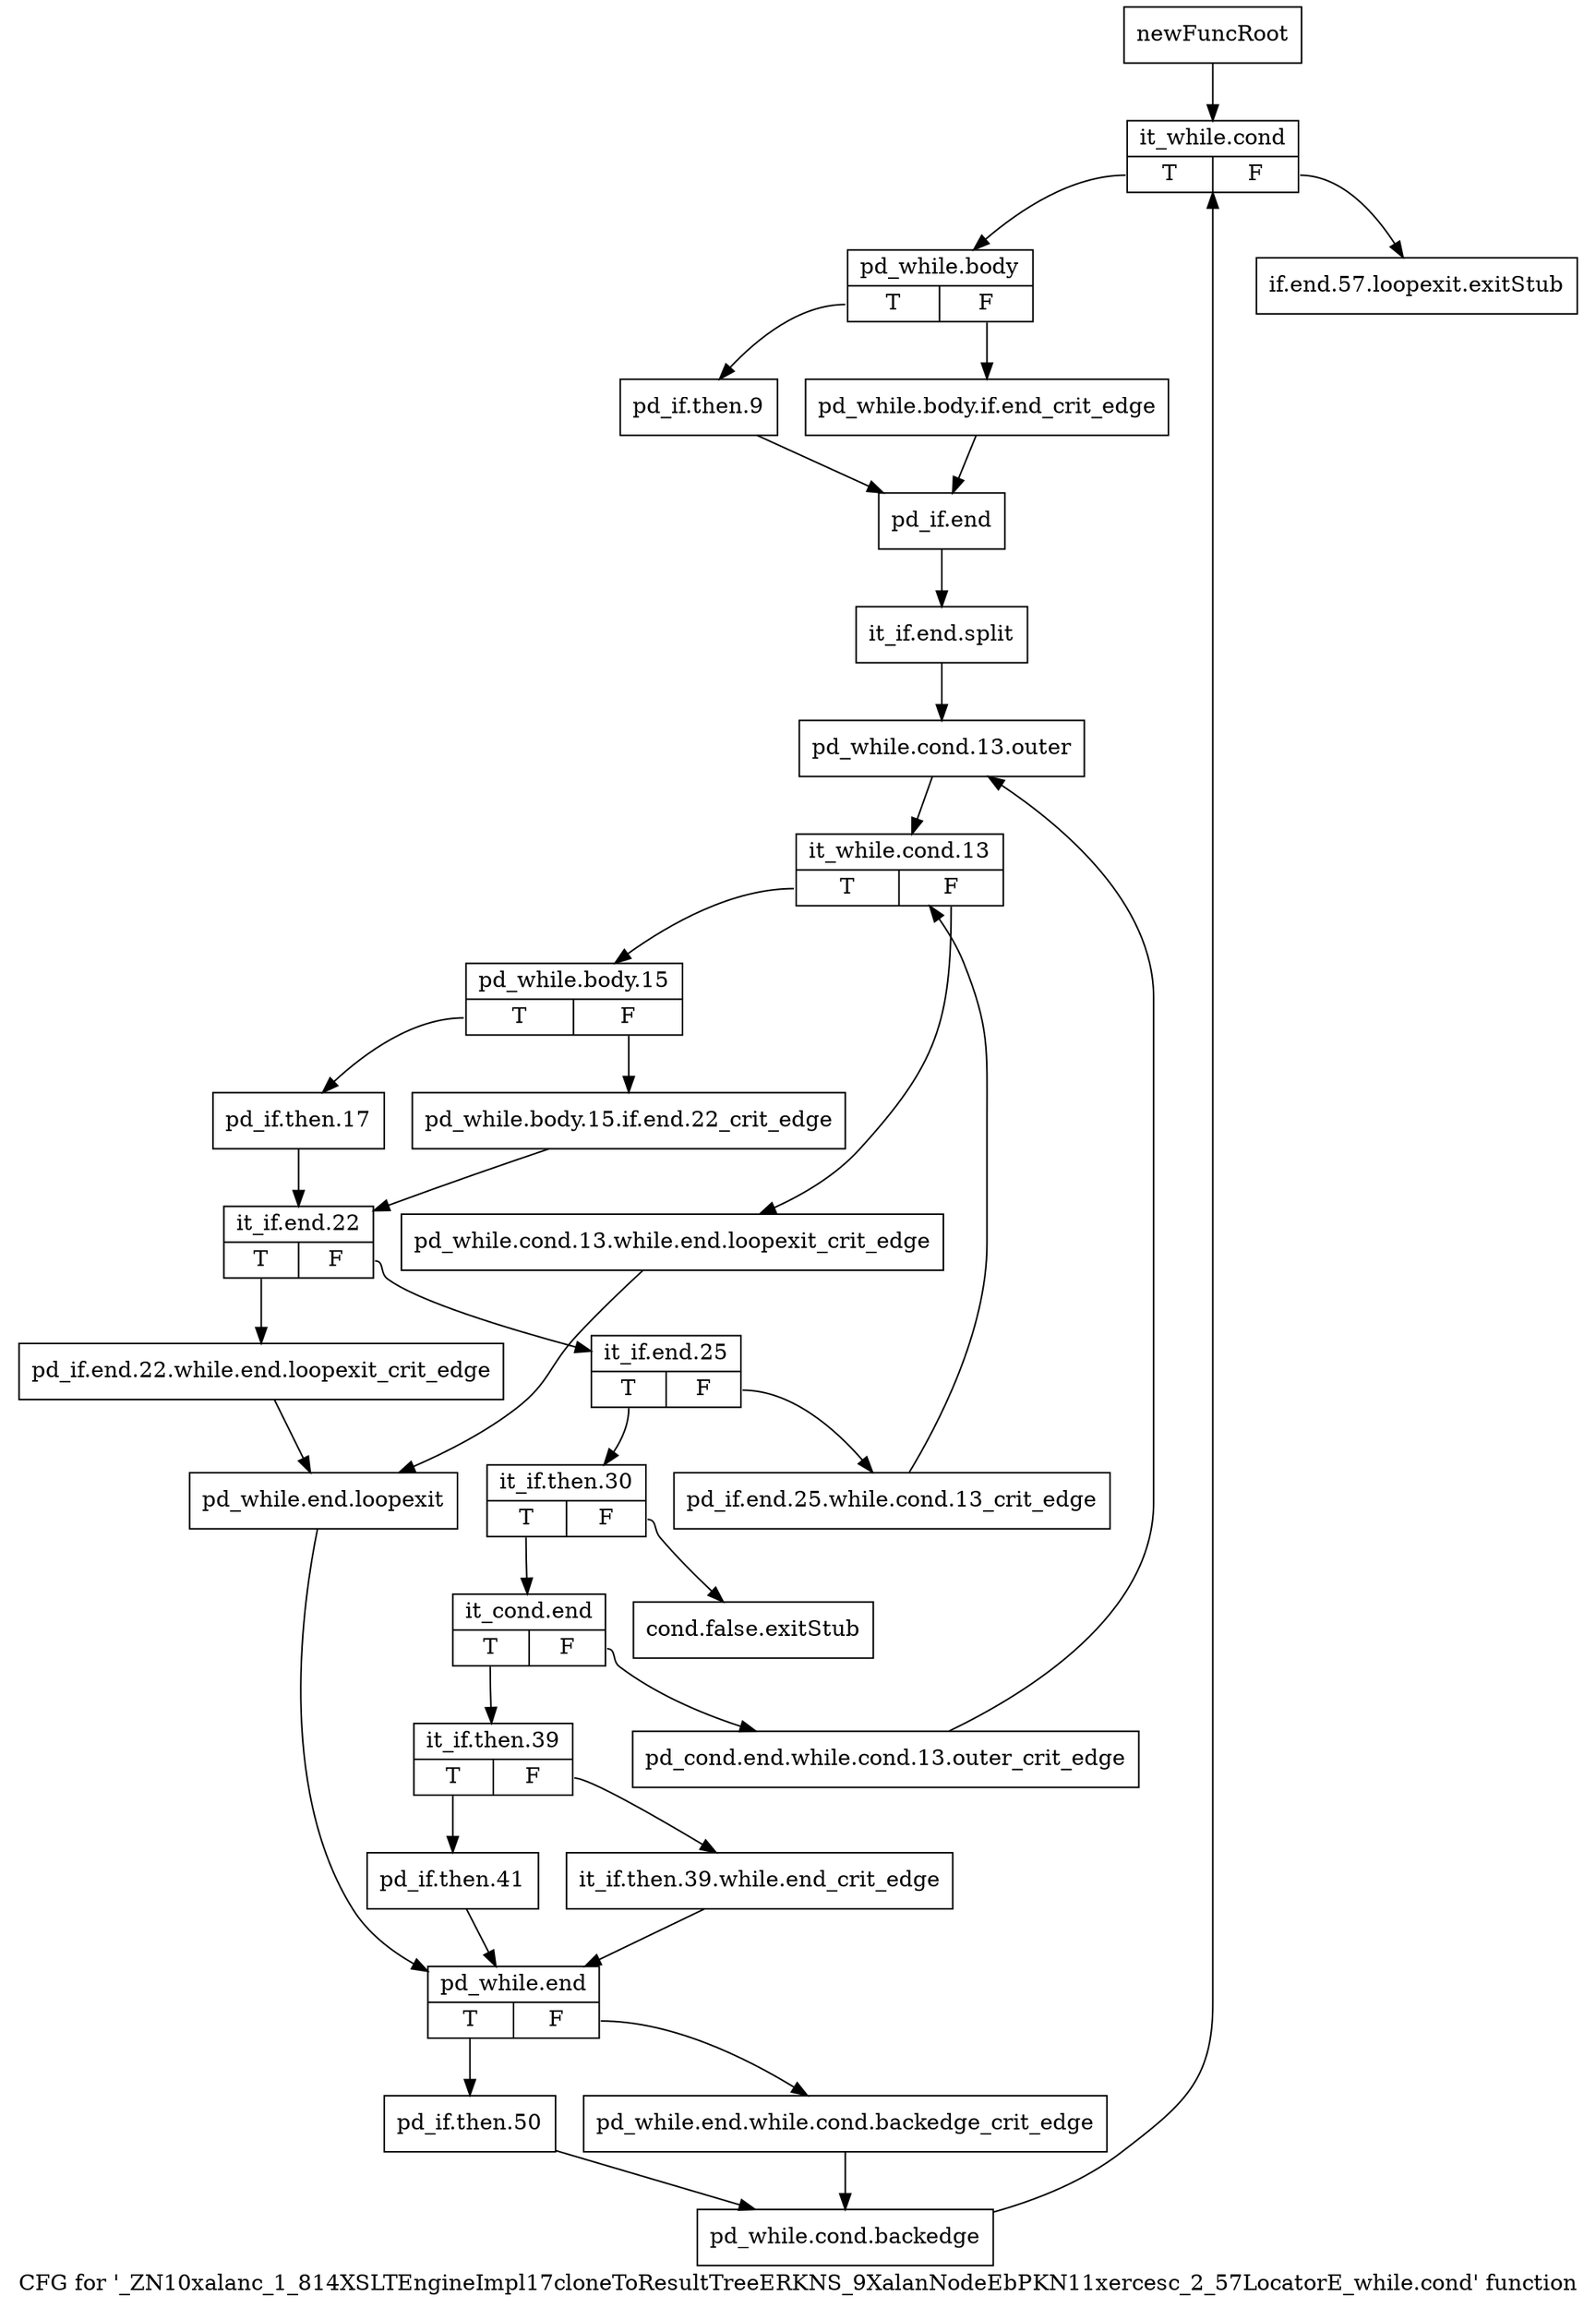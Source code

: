digraph "CFG for '_ZN10xalanc_1_814XSLTEngineImpl17cloneToResultTreeERKNS_9XalanNodeEbPKN11xercesc_2_57LocatorE_while.cond' function" {
	label="CFG for '_ZN10xalanc_1_814XSLTEngineImpl17cloneToResultTreeERKNS_9XalanNodeEbPKN11xercesc_2_57LocatorE_while.cond' function";

	Node0xa0d4630 [shape=record,label="{newFuncRoot}"];
	Node0xa0d4630 -> Node0xa0d4720;
	Node0xa0d4680 [shape=record,label="{if.end.57.loopexit.exitStub}"];
	Node0xa0d46d0 [shape=record,label="{cond.false.exitStub}"];
	Node0xa0d4720 [shape=record,label="{it_while.cond|{<s0>T|<s1>F}}"];
	Node0xa0d4720:s0 -> Node0xa0d4770;
	Node0xa0d4720:s1 -> Node0xa0d4680;
	Node0xa0d4770 [shape=record,label="{pd_while.body|{<s0>T|<s1>F}}"];
	Node0xa0d4770:s0 -> Node0xa0d4810;
	Node0xa0d4770:s1 -> Node0xa0d47c0;
	Node0xa0d47c0 [shape=record,label="{pd_while.body.if.end_crit_edge}"];
	Node0xa0d47c0 -> Node0xa0d4860;
	Node0xa0d4810 [shape=record,label="{pd_if.then.9}"];
	Node0xa0d4810 -> Node0xa0d4860;
	Node0xa0d4860 [shape=record,label="{pd_if.end}"];
	Node0xa0d4860 -> Node0xd17d130;
	Node0xd17d130 [shape=record,label="{it_if.end.split}"];
	Node0xd17d130 -> Node0xa0d48b0;
	Node0xa0d48b0 [shape=record,label="{pd_while.cond.13.outer}"];
	Node0xa0d48b0 -> Node0xa0d4900;
	Node0xa0d4900 [shape=record,label="{it_while.cond.13|{<s0>T|<s1>F}}"];
	Node0xa0d4900:s0 -> Node0xa0d49a0;
	Node0xa0d4900:s1 -> Node0xa0d4950;
	Node0xa0d4950 [shape=record,label="{pd_while.cond.13.while.end.loopexit_crit_edge}"];
	Node0xa0d4950 -> Node0xa0d4db0;
	Node0xa0d49a0 [shape=record,label="{pd_while.body.15|{<s0>T|<s1>F}}"];
	Node0xa0d49a0:s0 -> Node0xa0d4a40;
	Node0xa0d49a0:s1 -> Node0xa0d49f0;
	Node0xa0d49f0 [shape=record,label="{pd_while.body.15.if.end.22_crit_edge}"];
	Node0xa0d49f0 -> Node0xa0d4a90;
	Node0xa0d4a40 [shape=record,label="{pd_if.then.17}"];
	Node0xa0d4a40 -> Node0xa0d4a90;
	Node0xa0d4a90 [shape=record,label="{it_if.end.22|{<s0>T|<s1>F}}"];
	Node0xa0d4a90:s0 -> Node0xa0d4d60;
	Node0xa0d4a90:s1 -> Node0xa0d4ae0;
	Node0xa0d4ae0 [shape=record,label="{it_if.end.25|{<s0>T|<s1>F}}"];
	Node0xa0d4ae0:s0 -> Node0xa0d4b80;
	Node0xa0d4ae0:s1 -> Node0xa0d4b30;
	Node0xa0d4b30 [shape=record,label="{pd_if.end.25.while.cond.13_crit_edge}"];
	Node0xa0d4b30 -> Node0xa0d4900;
	Node0xa0d4b80 [shape=record,label="{it_if.then.30|{<s0>T|<s1>F}}"];
	Node0xa0d4b80:s0 -> Node0xa0d4bd0;
	Node0xa0d4b80:s1 -> Node0xa0d46d0;
	Node0xa0d4bd0 [shape=record,label="{it_cond.end|{<s0>T|<s1>F}}"];
	Node0xa0d4bd0:s0 -> Node0xa0d4c70;
	Node0xa0d4bd0:s1 -> Node0xa0d4c20;
	Node0xa0d4c20 [shape=record,label="{pd_cond.end.while.cond.13.outer_crit_edge}"];
	Node0xa0d4c20 -> Node0xa0d48b0;
	Node0xa0d4c70 [shape=record,label="{it_if.then.39|{<s0>T|<s1>F}}"];
	Node0xa0d4c70:s0 -> Node0xa0d4d10;
	Node0xa0d4c70:s1 -> Node0xa0d4cc0;
	Node0xa0d4cc0 [shape=record,label="{it_if.then.39.while.end_crit_edge}"];
	Node0xa0d4cc0 -> Node0xa0d4e00;
	Node0xa0d4d10 [shape=record,label="{pd_if.then.41}"];
	Node0xa0d4d10 -> Node0xa0d4e00;
	Node0xa0d4d60 [shape=record,label="{pd_if.end.22.while.end.loopexit_crit_edge}"];
	Node0xa0d4d60 -> Node0xa0d4db0;
	Node0xa0d4db0 [shape=record,label="{pd_while.end.loopexit}"];
	Node0xa0d4db0 -> Node0xa0d4e00;
	Node0xa0d4e00 [shape=record,label="{pd_while.end|{<s0>T|<s1>F}}"];
	Node0xa0d4e00:s0 -> Node0xa0d4ea0;
	Node0xa0d4e00:s1 -> Node0xa0d4e50;
	Node0xa0d4e50 [shape=record,label="{pd_while.end.while.cond.backedge_crit_edge}"];
	Node0xa0d4e50 -> Node0xa0d4ef0;
	Node0xa0d4ea0 [shape=record,label="{pd_if.then.50}"];
	Node0xa0d4ea0 -> Node0xa0d4ef0;
	Node0xa0d4ef0 [shape=record,label="{pd_while.cond.backedge}"];
	Node0xa0d4ef0 -> Node0xa0d4720;
}
